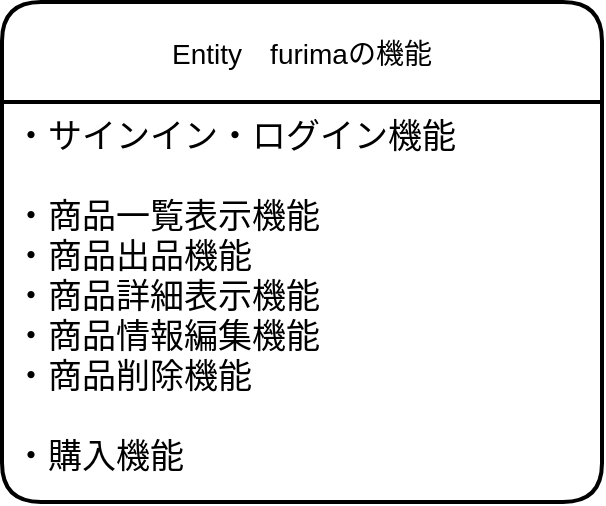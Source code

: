<mxfile>
    <diagram id="u80p-ayTwdbH3WpTv2oU" name="Entity">
        <mxGraphModel dx="576" dy="427" grid="1" gridSize="10" guides="1" tooltips="1" connect="1" arrows="1" fold="1" page="1" pageScale="1" pageWidth="827" pageHeight="1169" math="0" shadow="0">
            <root>
                <mxCell id="0"/>
                <mxCell id="1" parent="0"/>
                <mxCell id="2" value="Entity　furimaの機能" style="swimlane;childLayout=stackLayout;horizontal=1;startSize=50;horizontalStack=0;rounded=1;fontSize=14;fontStyle=0;strokeWidth=2;resizeParent=0;resizeLast=1;shadow=0;dashed=0;align=center;arcSize=13;" parent="1" vertex="1">
                    <mxGeometry x="40" y="40" width="300" height="250" as="geometry"/>
                </mxCell>
                <mxCell id="3" value="・サインイン・ログイン機能&#10;&#10;・商品一覧表示機能&#10;・商品出品機能&#10;・商品詳細表示機能&#10;・商品情報編集機能&#10;・商品削除機能&#10;&#10;・購入機能" style="align=left;strokeColor=none;fillColor=none;spacingLeft=4;fontSize=17;verticalAlign=top;resizable=0;rotatable=0;part=1;" parent="2" vertex="1">
                    <mxGeometry y="50" width="300" height="200" as="geometry"/>
                </mxCell>
            </root>
        </mxGraphModel>
    </diagram>
    <diagram id="ajYcTqNRA3o8H-Yhz0Ib" name="Modeling">
        <mxGraphModel dx="576" dy="427" grid="1" gridSize="10" guides="1" tooltips="1" connect="1" arrows="1" fold="1" page="1" pageScale="1" pageWidth="827" pageHeight="1169" math="0" shadow="0">
            <root>
                <mxCell id="0"/>
                <mxCell id="1" parent="0"/>
                <mxCell id="qkwNg7dG76oS9FlXofvR-5" value="商品に関する情報" style="swimlane;fontStyle=0;childLayout=stackLayout;horizontal=1;startSize=26;horizontalStack=0;resizeParent=1;resizeParentMax=0;resizeLast=0;collapsible=1;marginBottom=0;align=center;fontSize=14;" parent="1" vertex="1">
                    <mxGeometry x="20" y="320" width="140" height="236" as="geometry"/>
                </mxCell>
                <mxCell id="qkwNg7dG76oS9FlXofvR-6" value="・商品の画像" style="text;strokeColor=none;fillColor=none;spacingLeft=4;spacingRight=4;overflow=hidden;rotatable=0;points=[[0,0.5],[1,0.5]];portConstraint=eastwest;fontSize=12;" parent="qkwNg7dG76oS9FlXofvR-5" vertex="1">
                    <mxGeometry y="26" width="140" height="30" as="geometry"/>
                </mxCell>
                <mxCell id="qkwNg7dG76oS9FlXofvR-7" value="・商品名" style="text;strokeColor=none;fillColor=none;spacingLeft=4;spacingRight=4;overflow=hidden;rotatable=0;points=[[0,0.5],[1,0.5]];portConstraint=eastwest;fontSize=12;" parent="qkwNg7dG76oS9FlXofvR-5" vertex="1">
                    <mxGeometry y="56" width="140" height="30" as="geometry"/>
                </mxCell>
                <mxCell id="qkwNg7dG76oS9FlXofvR-8" value="・商品の説明" style="text;strokeColor=none;fillColor=none;spacingLeft=4;spacingRight=4;overflow=hidden;rotatable=0;points=[[0,0.5],[1,0.5]];portConstraint=eastwest;fontSize=12;" parent="qkwNg7dG76oS9FlXofvR-5" vertex="1">
                    <mxGeometry y="86" width="140" height="30" as="geometry"/>
                </mxCell>
                <mxCell id="LENb-nqJF43lTxPYflmF-16" value="・商品の詳細" style="text;strokeColor=none;fillColor=none;spacingLeft=4;spacingRight=4;overflow=hidden;rotatable=0;points=[[0,0.5],[1,0.5]];portConstraint=eastwest;fontSize=12;" parent="qkwNg7dG76oS9FlXofvR-5" vertex="1">
                    <mxGeometry y="116" width="140" height="30" as="geometry"/>
                </mxCell>
                <mxCell id="LENb-nqJF43lTxPYflmF-18" value="・配送について" style="text;strokeColor=none;fillColor=none;spacingLeft=4;spacingRight=4;overflow=hidden;rotatable=0;points=[[0,0.5],[1,0.5]];portConstraint=eastwest;fontSize=12;" parent="qkwNg7dG76oS9FlXofvR-5" vertex="1">
                    <mxGeometry y="146" width="140" height="30" as="geometry"/>
                </mxCell>
                <mxCell id="LENb-nqJF43lTxPYflmF-17" value="・販売価格" style="text;strokeColor=none;fillColor=none;spacingLeft=4;spacingRight=4;overflow=hidden;rotatable=0;points=[[0,0.5],[1,0.5]];portConstraint=eastwest;fontSize=12;" parent="qkwNg7dG76oS9FlXofvR-5" vertex="1">
                    <mxGeometry y="176" width="140" height="30" as="geometry"/>
                </mxCell>
                <mxCell id="r4GhOzaeNycmP1h9VSL2-1" value="・誰が出品したか" style="text;strokeColor=none;fillColor=none;spacingLeft=4;spacingRight=4;overflow=hidden;rotatable=0;points=[[0,0.5],[1,0.5]];portConstraint=eastwest;fontSize=12;rounded=1;shadow=0;glass=0;labelBackgroundColor=none;labelBorderColor=none;sketch=0;" parent="qkwNg7dG76oS9FlXofvR-5" vertex="1">
                    <mxGeometry y="206" width="140" height="30" as="geometry"/>
                </mxCell>
                <mxCell id="r4GhOzaeNycmP1h9VSL2-6" style="edgeStyle=none;rounded=0;sketch=0;jumpSize=6;html=1;strokeWidth=2;startArrow=ERone;startFill=0;endArrow=ERone;endFill=0;sourcePerimeterSpacing=0;targetPerimeterSpacing=100;" parent="1" edge="1">
                    <mxGeometry relative="1" as="geometry">
                        <mxPoint x="358" y="200" as="targetPoint"/>
                        <mxPoint x="358" y="310" as="sourcePoint"/>
                    </mxGeometry>
                </mxCell>
                <mxCell id="qkwNg7dG76oS9FlXofvR-9" value="購入に関する情報" style="swimlane;fontStyle=0;childLayout=stackLayout;horizontal=1;startSize=26;horizontalStack=0;resizeParent=1;resizeParentMax=0;resizeLast=0;collapsible=1;marginBottom=0;align=center;fontSize=14;" parent="1" vertex="1">
                    <mxGeometry x="300" y="320" width="160" height="86" as="geometry"/>
                </mxCell>
                <mxCell id="qkwNg7dG76oS9FlXofvR-10" value="・誰が購入したか" style="text;strokeColor=none;fillColor=none;spacingLeft=4;spacingRight=4;overflow=hidden;rotatable=0;points=[[0,0.5],[1,0.5]];portConstraint=eastwest;fontSize=12;" parent="qkwNg7dG76oS9FlXofvR-9" vertex="1">
                    <mxGeometry y="26" width="160" height="30" as="geometry"/>
                </mxCell>
                <mxCell id="qkwNg7dG76oS9FlXofvR-11" value="・何を購入したか" style="text;strokeColor=none;fillColor=none;spacingLeft=4;spacingRight=4;overflow=hidden;rotatable=0;points=[[0,0.5],[1,0.5]];portConstraint=eastwest;fontSize=12;" parent="qkwNg7dG76oS9FlXofvR-9" vertex="1">
                    <mxGeometry y="56" width="160" height="30" as="geometry"/>
                </mxCell>
                <mxCell id="LENb-nqJF43lTxPYflmF-8" value="ユーザーに関する情報" style="swimlane;fontStyle=0;childLayout=stackLayout;horizontal=1;startSize=26;horizontalStack=0;resizeParent=1;resizeParentMax=0;resizeLast=0;collapsible=1;marginBottom=0;align=center;fontSize=14;strokeColor=default;" parent="1" vertex="1">
                    <mxGeometry x="160" y="40" width="440" height="150" as="geometry"/>
                </mxCell>
                <mxCell id="LENb-nqJF43lTxPYflmF-9" value="・ニックネーム  " style="text;strokeColor=none;fillColor=none;spacingLeft=4;spacingRight=4;overflow=hidden;rotatable=0;points=[[0,0.5],[1,0.5]];portConstraint=eastwest;fontSize=12;" parent="LENb-nqJF43lTxPYflmF-8" vertex="1">
                    <mxGeometry y="26" width="440" height="30" as="geometry"/>
                </mxCell>
                <mxCell id="LENb-nqJF43lTxPYflmF-10" value="・メールアドレス" style="text;strokeColor=none;fillColor=none;spacingLeft=4;spacingRight=4;overflow=hidden;rotatable=0;points=[[0,0.5],[1,0.5]];portConstraint=eastwest;fontSize=12;" parent="LENb-nqJF43lTxPYflmF-8" vertex="1">
                    <mxGeometry y="56" width="440" height="30" as="geometry"/>
                </mxCell>
                <mxCell id="LENb-nqJF43lTxPYflmF-11" value="・パスワード" style="text;strokeColor=none;fillColor=none;spacingLeft=4;spacingRight=4;overflow=hidden;rotatable=0;points=[[0,0.5],[1,0.5]];portConstraint=eastwest;fontSize=12;" parent="LENb-nqJF43lTxPYflmF-8" vertex="1">
                    <mxGeometry y="86" width="440" height="30" as="geometry"/>
                </mxCell>
                <mxCell id="LENb-nqJF43lTxPYflmF-14" value="・本人確認用情報(全角漢字のフルネーム、全角カナのフルネーム、生年月日)" style="text;strokeColor=none;fillColor=none;spacingLeft=4;spacingRight=4;overflow=hidden;rotatable=0;points=[[0,0.5],[1,0.5]];portConstraint=eastwest;fontSize=12;" parent="LENb-nqJF43lTxPYflmF-8" vertex="1">
                    <mxGeometry y="116" width="440" height="34" as="geometry"/>
                </mxCell>
                <mxCell id="LENb-nqJF43lTxPYflmF-20" value="" style="endArrow=ERone;html=1;rounded=0;strokeWidth=2;startArrow=ERone;startFill=0;endFill=0;" parent="1" edge="1">
                    <mxGeometry relative="1" as="geometry">
                        <mxPoint x="170" y="340" as="sourcePoint"/>
                        <mxPoint x="290" y="340" as="targetPoint"/>
                    </mxGeometry>
                </mxCell>
                <mxCell id="LENb-nqJF43lTxPYflmF-24" value="ユーザーはいくつでも出品できる" style="rounded=1;whiteSpace=wrap;html=1;strokeColor=default;" parent="1" vertex="1">
                    <mxGeometry x="10" y="40" width="120" height="60" as="geometry"/>
                </mxCell>
                <mxCell id="LENb-nqJF43lTxPYflmF-25" value="1人のユーザーが１つの購入を行う" style="rounded=1;whiteSpace=wrap;html=1;strokeColor=default;" parent="1" vertex="1">
                    <mxGeometry x="220" y="220" width="120" height="60" as="geometry"/>
                </mxCell>
                <mxCell id="LENb-nqJF43lTxPYflmF-26" value="１つの商品につき、購入できるのは1回" style="rounded=1;whiteSpace=wrap;html=1;strokeColor=default;arcSize=24;" parent="1" vertex="1">
                    <mxGeometry x="170" y="370" width="120" height="90" as="geometry"/>
                </mxCell>
                <mxCell id="r4GhOzaeNycmP1h9VSL2-2" value="発送先に関する情報" style="swimlane;fontStyle=0;childLayout=stackLayout;horizontal=1;startSize=26;horizontalStack=0;resizeParent=1;resizeParentMax=0;resizeLast=0;collapsible=1;marginBottom=0;align=center;fontSize=14;rounded=0;shadow=0;glass=0;labelBackgroundColor=none;labelBorderColor=none;sketch=0;strokeColor=#FFFFFF;fillColor=none;" parent="1" vertex="1">
                    <mxGeometry x="600" y="320.0" width="160" height="236" as="geometry"/>
                </mxCell>
                <mxCell id="kMSeKHgyx4UJGdNnVYyd-2" value="・郵便番号" style="text;strokeColor=none;fillColor=none;spacingLeft=4;spacingRight=4;overflow=hidden;rotatable=0;points=[[0,0.5],[1,0.5]];portConstraint=eastwest;fontSize=12;rounded=0;shadow=0;glass=0;labelBackgroundColor=none;labelBorderColor=none;sketch=0;" parent="r4GhOzaeNycmP1h9VSL2-2" vertex="1">
                    <mxGeometry y="26" width="160" height="30" as="geometry"/>
                </mxCell>
                <mxCell id="kMSeKHgyx4UJGdNnVYyd-3" value="・県" style="text;strokeColor=none;fillColor=none;spacingLeft=4;spacingRight=4;overflow=hidden;rotatable=0;points=[[0,0.5],[1,0.5]];portConstraint=eastwest;fontSize=12;rounded=0;shadow=0;glass=0;labelBackgroundColor=none;labelBorderColor=none;sketch=0;" parent="r4GhOzaeNycmP1h9VSL2-2" vertex="1">
                    <mxGeometry y="56" width="160" height="30" as="geometry"/>
                </mxCell>
                <mxCell id="3e6zvLGFlQiDWiHvnFWK-1" value="・市区町村" style="text;strokeColor=none;fillColor=none;spacingLeft=4;spacingRight=4;overflow=hidden;rotatable=0;points=[[0,0.5],[1,0.5]];portConstraint=eastwest;fontSize=12;rounded=0;shadow=0;glass=0;labelBackgroundColor=none;labelBorderColor=none;sketch=0;" parent="r4GhOzaeNycmP1h9VSL2-2" vertex="1">
                    <mxGeometry y="86" width="160" height="30" as="geometry"/>
                </mxCell>
                <mxCell id="3e6zvLGFlQiDWiHvnFWK-2" value="・番地" style="text;strokeColor=none;fillColor=none;spacingLeft=4;spacingRight=4;overflow=hidden;rotatable=0;points=[[0,0.5],[1,0.5]];portConstraint=eastwest;fontSize=12;rounded=0;shadow=0;glass=0;labelBackgroundColor=none;labelBorderColor=none;sketch=0;" parent="r4GhOzaeNycmP1h9VSL2-2" vertex="1">
                    <mxGeometry y="116" width="160" height="30" as="geometry"/>
                </mxCell>
                <mxCell id="3e6zvLGFlQiDWiHvnFWK-3" value="・建物名" style="text;strokeColor=none;fillColor=none;spacingLeft=4;spacingRight=4;overflow=hidden;rotatable=0;points=[[0,0.5],[1,0.5]];portConstraint=eastwest;fontSize=12;rounded=0;shadow=0;glass=0;labelBackgroundColor=none;labelBorderColor=none;sketch=0;" parent="r4GhOzaeNycmP1h9VSL2-2" vertex="1">
                    <mxGeometry y="146" width="160" height="30" as="geometry"/>
                </mxCell>
                <mxCell id="2mdVQD4Sa7vOfAi8INph-1" value="・電話番号" style="text;strokeColor=none;fillColor=none;spacingLeft=4;spacingRight=4;overflow=hidden;rotatable=0;points=[[0,0.5],[1,0.5]];portConstraint=eastwest;fontSize=12;rounded=0;shadow=0;glass=0;labelBackgroundColor=none;labelBorderColor=none;sketch=0;" parent="r4GhOzaeNycmP1h9VSL2-2" vertex="1">
                    <mxGeometry y="176" width="160" height="30" as="geometry"/>
                </mxCell>
                <mxCell id="r4GhOzaeNycmP1h9VSL2-3" value="・どの購入に使われたか" style="text;strokeColor=none;fillColor=none;spacingLeft=4;spacingRight=4;overflow=hidden;rotatable=0;points=[[0,0.5],[1,0.5]];portConstraint=eastwest;fontSize=12;rounded=1;shadow=0;glass=0;labelBackgroundColor=none;labelBorderColor=none;sketch=0;" parent="r4GhOzaeNycmP1h9VSL2-2" vertex="1">
                    <mxGeometry y="206" width="160" height="30" as="geometry"/>
                </mxCell>
                <mxCell id="r4GhOzaeNycmP1h9VSL2-8" value="" style="endArrow=ERmany;html=1;rounded=0;sketch=0;strokeWidth=2;sourcePerimeterSpacing=0;targetPerimeterSpacing=100;jumpSize=6;startArrow=ERone;startFill=0;endFill=0;" parent="1" edge="1">
                    <mxGeometry relative="1" as="geometry">
                        <mxPoint x="150" y="120" as="sourcePoint"/>
                        <mxPoint x="80" y="310" as="targetPoint"/>
                        <Array as="points">
                            <mxPoint x="80" y="120"/>
                        </Array>
                    </mxGeometry>
                </mxCell>
                <mxCell id="2mdVQD4Sa7vOfAi8INph-4" value="" style="endArrow=ERone;html=1;rounded=0;strokeWidth=2;startArrow=ERone;startFill=0;endFill=0;" parent="1" edge="1">
                    <mxGeometry relative="1" as="geometry">
                        <mxPoint x="470" y="340" as="sourcePoint"/>
                        <mxPoint x="590" y="340" as="targetPoint"/>
                    </mxGeometry>
                </mxCell>
                <mxCell id="2mdVQD4Sa7vOfAi8INph-5" value="１つの商品の&lt;br&gt;発送先は１つ" style="rounded=1;whiteSpace=wrap;html=1;shadow=0;glass=0;labelBackgroundColor=none;labelBorderColor=none;sketch=0;strokeColor=#FFFFFF;fillColor=none;" parent="1" vertex="1">
                    <mxGeometry x="480" y="370" width="110" height="75" as="geometry"/>
                </mxCell>
            </root>
        </mxGraphModel>
    </diagram>
    <diagram id="jQ3FpCkNqDATETi3uY97" name="ER図">
        <mxGraphModel dx="823" dy="610" grid="1" gridSize="10" guides="1" tooltips="1" connect="1" arrows="1" fold="1" page="1" pageScale="1" pageWidth="827" pageHeight="1169" math="0" shadow="0">
            <root>
                <mxCell id="0"/>
                <mxCell id="1" parent="0"/>
                <mxCell id="UVH5HTVcYd2Nzba0NeLz-1" value="users" style="swimlane;fontStyle=0;childLayout=stackLayout;horizontal=1;startSize=26;horizontalStack=0;resizeParent=1;resizeParentMax=0;resizeLast=0;collapsible=1;marginBottom=0;align=center;fontSize=14;strokeColor=#29b6f2;fillColor=#1ba1e2;fontColor=#ffffff;swimlaneFillColor=#000000;rounded=1;glass=0;shadow=0;swimlaneLine=1;arcSize=17;" parent="1" vertex="1">
                    <mxGeometry x="40" y="40" width="200" height="296" as="geometry"/>
                </mxCell>
                <mxCell id="UVH5HTVcYd2Nzba0NeLz-2" value="- nickname" style="text;strokeColor=none;fillColor=none;spacingLeft=4;spacingRight=4;overflow=hidden;rotatable=0;points=[[0,0.5],[1,0.5]];portConstraint=eastwest;fontSize=12;labelBorderColor=none;labelBackgroundColor=none;" parent="UVH5HTVcYd2Nzba0NeLz-1" vertex="1">
                    <mxGeometry y="26" width="200" height="30" as="geometry"/>
                </mxCell>
                <mxCell id="UVH5HTVcYd2Nzba0NeLz-3" value="- email" style="text;strokeColor=none;fillColor=none;spacingLeft=4;spacingRight=4;overflow=hidden;rotatable=0;points=[[0,0.5],[1,0.5]];portConstraint=eastwest;fontSize=12;" parent="UVH5HTVcYd2Nzba0NeLz-1" vertex="1">
                    <mxGeometry y="56" width="200" height="30" as="geometry"/>
                </mxCell>
                <mxCell id="UVH5HTVcYd2Nzba0NeLz-4" value="- password" style="text;strokeColor=none;fillColor=none;spacingLeft=4;spacingRight=4;overflow=hidden;rotatable=0;points=[[0,0.5],[1,0.5]];portConstraint=eastwest;fontSize=12;" parent="UVH5HTVcYd2Nzba0NeLz-1" vertex="1">
                    <mxGeometry y="86" width="200" height="30" as="geometry"/>
                </mxCell>
                <mxCell id="1DO2acM9uqTbTCrszdwD-1" value="- encrypted_password" style="text;strokeColor=none;fillColor=none;spacingLeft=4;spacingRight=4;overflow=hidden;rotatable=0;points=[[0,0.5],[1,0.5]];portConstraint=eastwest;fontSize=12;labelBackgroundColor=none;labelBorderColor=none;sketch=1;" parent="UVH5HTVcYd2Nzba0NeLz-1" vertex="1">
                    <mxGeometry y="116" width="200" height="30" as="geometry"/>
                </mxCell>
                <mxCell id="1DO2acM9uqTbTCrszdwD-2" value="- chinese_character_family_name" style="text;strokeColor=none;fillColor=none;spacingLeft=4;spacingRight=4;overflow=hidden;rotatable=0;points=[[0,0.5],[1,0.5]];portConstraint=eastwest;fontSize=12;labelBackgroundColor=none;labelBorderColor=none;sketch=1;" parent="UVH5HTVcYd2Nzba0NeLz-1" vertex="1">
                    <mxGeometry y="146" width="200" height="30" as="geometry"/>
                </mxCell>
                <mxCell id="1DO2acM9uqTbTCrszdwD-3" value="- chinese_character_first_name" style="text;strokeColor=none;fillColor=none;spacingLeft=4;spacingRight=4;overflow=hidden;rotatable=0;points=[[0,0.5],[1,0.5]];portConstraint=eastwest;fontSize=12;labelBackgroundColor=none;labelBorderColor=none;sketch=1;" parent="UVH5HTVcYd2Nzba0NeLz-1" vertex="1">
                    <mxGeometry y="176" width="200" height="30" as="geometry"/>
                </mxCell>
                <mxCell id="1DO2acM9uqTbTCrszdwD-4" value="- katakana_family_name" style="text;strokeColor=none;fillColor=none;spacingLeft=4;spacingRight=4;overflow=hidden;rotatable=0;points=[[0,0.5],[1,0.5]];portConstraint=eastwest;fontSize=12;labelBackgroundColor=none;labelBorderColor=none;sketch=1;" parent="UVH5HTVcYd2Nzba0NeLz-1" vertex="1">
                    <mxGeometry y="206" width="200" height="30" as="geometry"/>
                </mxCell>
                <mxCell id="1DO2acM9uqTbTCrszdwD-5" value="- katakana_first_name" style="text;strokeColor=none;fillColor=none;spacingLeft=4;spacingRight=4;overflow=hidden;rotatable=0;points=[[0,0.5],[1,0.5]];portConstraint=eastwest;fontSize=12;labelBackgroundColor=none;labelBorderColor=none;sketch=1;" parent="UVH5HTVcYd2Nzba0NeLz-1" vertex="1">
                    <mxGeometry y="236" width="200" height="30" as="geometry"/>
                </mxCell>
                <mxCell id="1DO2acM9uqTbTCrszdwD-7" value="- date_of_birth" style="text;strokeColor=none;fillColor=none;spacingLeft=4;spacingRight=4;overflow=hidden;rotatable=0;points=[[0,0.5],[1,0.5]];portConstraint=eastwest;fontSize=12;labelBackgroundColor=none;labelBorderColor=none;sketch=1;" parent="UVH5HTVcYd2Nzba0NeLz-1" vertex="1">
                    <mxGeometry y="266" width="200" height="30" as="geometry"/>
                </mxCell>
                <mxCell id="UVH5HTVcYd2Nzba0NeLz-5" value="items" style="swimlane;fontStyle=0;childLayout=stackLayout;horizontal=1;startSize=26;horizontalStack=0;resizeParent=1;resizeParentMax=0;resizeLast=0;collapsible=1;marginBottom=0;align=center;fontSize=14;strokeColor=#006EAF;fillColor=#1ba1e2;fontColor=#ffffff;swimlaneFillColor=#050505;rounded=1;arcSize=24;" parent="1" vertex="1">
                    <mxGeometry x="480" y="40" width="160" height="296" as="geometry"/>
                </mxCell>
                <mxCell id="UVH5HTVcYd2Nzba0NeLz-7" value="- title" style="text;strokeColor=none;fillColor=none;spacingLeft=4;spacingRight=4;overflow=hidden;rotatable=0;points=[[0,0.5],[1,0.5]];portConstraint=eastwest;fontSize=12;" parent="UVH5HTVcYd2Nzba0NeLz-5" vertex="1">
                    <mxGeometry y="26" width="160" height="30" as="geometry"/>
                </mxCell>
                <mxCell id="UVH5HTVcYd2Nzba0NeLz-8" value="- details" style="text;strokeColor=none;fillColor=none;spacingLeft=4;spacingRight=4;overflow=hidden;rotatable=0;points=[[0,0.5],[1,0.5]];portConstraint=eastwest;fontSize=12;" parent="UVH5HTVcYd2Nzba0NeLz-5" vertex="1">
                    <mxGeometry y="56" width="160" height="30" as="geometry"/>
                </mxCell>
                <mxCell id="1DO2acM9uqTbTCrszdwD-9" value="- category_id" style="text;strokeColor=none;fillColor=none;spacingLeft=4;spacingRight=4;overflow=hidden;rotatable=0;points=[[0,0.5],[1,0.5]];portConstraint=eastwest;fontSize=12;labelBackgroundColor=none;labelBorderColor=none;sketch=1;" parent="UVH5HTVcYd2Nzba0NeLz-5" vertex="1">
                    <mxGeometry y="86" width="160" height="30" as="geometry"/>
                </mxCell>
                <mxCell id="1DO2acM9uqTbTCrszdwD-10" value="- condition_id" style="text;strokeColor=none;fillColor=none;spacingLeft=4;spacingRight=4;overflow=hidden;rotatable=0;points=[[0,0.5],[1,0.5]];portConstraint=eastwest;fontSize=12;labelBackgroundColor=none;labelBorderColor=none;sketch=1;" parent="UVH5HTVcYd2Nzba0NeLz-5" vertex="1">
                    <mxGeometry y="116" width="160" height="30" as="geometry"/>
                </mxCell>
                <mxCell id="1DO2acM9uqTbTCrszdwD-11" value="- shipping_fee_id" style="text;strokeColor=none;fillColor=none;spacingLeft=4;spacingRight=4;overflow=hidden;rotatable=0;points=[[0,0.5],[1,0.5]];portConstraint=eastwest;fontSize=12;labelBackgroundColor=none;labelBorderColor=none;sketch=1;" parent="UVH5HTVcYd2Nzba0NeLz-5" vertex="1">
                    <mxGeometry y="146" width="160" height="30" as="geometry"/>
                </mxCell>
                <mxCell id="1DO2acM9uqTbTCrszdwD-12" value="- shipping_source_id" style="text;strokeColor=none;fillColor=none;spacingLeft=4;spacingRight=4;overflow=hidden;rotatable=0;points=[[0,0.5],[1,0.5]];portConstraint=eastwest;fontSize=12;labelBackgroundColor=none;labelBorderColor=none;sketch=1;" parent="UVH5HTVcYd2Nzba0NeLz-5" vertex="1">
                    <mxGeometry y="176" width="160" height="30" as="geometry"/>
                </mxCell>
                <mxCell id="1DO2acM9uqTbTCrszdwD-13" value="- shipping_time_id" style="text;strokeColor=none;fillColor=none;spacingLeft=4;spacingRight=4;overflow=hidden;rotatable=0;points=[[0,0.5],[1,0.5]];portConstraint=eastwest;fontSize=12;labelBackgroundColor=none;labelBorderColor=none;sketch=1;" parent="UVH5HTVcYd2Nzba0NeLz-5" vertex="1">
                    <mxGeometry y="206" width="160" height="30" as="geometry"/>
                </mxCell>
                <mxCell id="1DO2acM9uqTbTCrszdwD-14" value="- price" style="text;strokeColor=none;fillColor=none;spacingLeft=4;spacingRight=4;overflow=hidden;rotatable=0;points=[[0,0.5],[1,0.5]];portConstraint=eastwest;fontSize=12;labelBackgroundColor=none;labelBorderColor=none;sketch=1;" parent="UVH5HTVcYd2Nzba0NeLz-5" vertex="1">
                    <mxGeometry y="236" width="160" height="30" as="geometry"/>
                </mxCell>
                <mxCell id="1DO2acM9uqTbTCrszdwD-15" value="- user" style="text;strokeColor=none;fillColor=none;spacingLeft=4;spacingRight=4;overflow=hidden;rotatable=0;points=[[0,0.5],[1,0.5]];portConstraint=eastwest;fontSize=12;labelBackgroundColor=none;labelBorderColor=none;sketch=1;" parent="UVH5HTVcYd2Nzba0NeLz-5" vertex="1">
                    <mxGeometry y="266" width="160" height="30" as="geometry"/>
                </mxCell>
                <mxCell id="UVH5HTVcYd2Nzba0NeLz-9" value="orders" style="swimlane;fontStyle=0;childLayout=stackLayout;horizontal=1;startSize=26;horizontalStack=0;resizeParent=1;resizeParentMax=0;resizeLast=0;collapsible=1;marginBottom=0;align=center;fontSize=14;strokeColor=#006EAF;fillColor=#1ba1e2;fontColor=#ffffff;rounded=1;swimlaneFillColor=default;" parent="1" vertex="1">
                    <mxGeometry x="40" y="434" width="160" height="86" as="geometry"/>
                </mxCell>
                <mxCell id="1DO2acM9uqTbTCrszdwD-23" value="- user" style="text;strokeColor=none;fillColor=none;spacingLeft=4;spacingRight=4;overflow=hidden;rotatable=0;points=[[0,0.5],[1,0.5]];portConstraint=eastwest;fontSize=12;labelBackgroundColor=none;labelBorderColor=none;sketch=1;" parent="UVH5HTVcYd2Nzba0NeLz-9" vertex="1">
                    <mxGeometry y="26" width="160" height="30" as="geometry"/>
                </mxCell>
                <mxCell id="1DO2acM9uqTbTCrszdwD-22" value="- item" style="text;strokeColor=none;fillColor=none;spacingLeft=4;spacingRight=4;overflow=hidden;rotatable=0;points=[[0,0.5],[1,0.5]];portConstraint=eastwest;fontSize=12;labelBackgroundColor=none;labelBorderColor=none;sketch=1;" parent="UVH5HTVcYd2Nzba0NeLz-9" vertex="1">
                    <mxGeometry y="56" width="160" height="30" as="geometry"/>
                </mxCell>
                <mxCell id="1DO2acM9uqTbTCrszdwD-24" value="" style="endArrow=ERmany;html=1;strokeWidth=2;startArrow=ERone;startFill=0;endFill=0;rounded=0;targetPerimeterSpacing=100;jumpSize=6;sourcePerimeterSpacing=0;" parent="1" edge="1">
                    <mxGeometry relative="1" as="geometry">
                        <mxPoint x="250" y="160" as="sourcePoint"/>
                        <mxPoint x="470" y="160" as="targetPoint"/>
                    </mxGeometry>
                </mxCell>
                <mxCell id="vTsRJj5_xsc_Gd6nLk20-1" value="addresses" style="swimlane;fontStyle=0;childLayout=stackLayout;horizontal=1;startSize=26;horizontalStack=0;resizeParent=1;resizeParentMax=0;resizeLast=0;collapsible=1;marginBottom=0;align=center;fontSize=14;rounded=1;shadow=0;glass=0;labelBackgroundColor=none;labelBorderColor=none;sketch=0;strokeColor=#006EAF;fillColor=#1ba1e2;fontColor=#ffffff;swimlaneFillColor=#050505;arcSize=26;" parent="1" vertex="1">
                    <mxGeometry x="480" y="380" width="160" height="236" as="geometry"/>
                </mxCell>
                <mxCell id="1DO2acM9uqTbTCrszdwD-16" value="- post_code" style="text;strokeColor=none;fillColor=none;spacingLeft=4;spacingRight=4;overflow=hidden;rotatable=0;points=[[0,0.5],[1,0.5]];portConstraint=eastwest;fontSize=12;labelBackgroundColor=none;labelBorderColor=none;sketch=1;" parent="vTsRJj5_xsc_Gd6nLk20-1" vertex="1">
                    <mxGeometry y="26" width="160" height="30" as="geometry"/>
                </mxCell>
                <mxCell id="1DO2acM9uqTbTCrszdwD-17" value="- prefecture" style="text;strokeColor=none;fillColor=none;spacingLeft=4;spacingRight=4;overflow=hidden;rotatable=0;points=[[0,0.5],[1,0.5]];portConstraint=eastwest;fontSize=12;labelBackgroundColor=none;labelBorderColor=none;sketch=1;" parent="vTsRJj5_xsc_Gd6nLk20-1" vertex="1">
                    <mxGeometry y="56" width="160" height="30" as="geometry"/>
                </mxCell>
                <mxCell id="1DO2acM9uqTbTCrszdwD-18" value="- municipalities" style="text;strokeColor=none;fillColor=none;spacingLeft=4;spacingRight=4;overflow=hidden;rotatable=0;points=[[0,0.5],[1,0.5]];portConstraint=eastwest;fontSize=12;labelBackgroundColor=none;labelBorderColor=none;sketch=1;" parent="vTsRJj5_xsc_Gd6nLk20-1" vertex="1">
                    <mxGeometry y="86" width="160" height="30" as="geometry"/>
                </mxCell>
                <mxCell id="1DO2acM9uqTbTCrszdwD-19" value="- street_address" style="text;strokeColor=none;fillColor=none;spacingLeft=4;spacingRight=4;overflow=hidden;rotatable=0;points=[[0,0.5],[1,0.5]];portConstraint=eastwest;fontSize=12;labelBackgroundColor=none;labelBorderColor=none;sketch=1;" parent="vTsRJj5_xsc_Gd6nLk20-1" vertex="1">
                    <mxGeometry y="116" width="160" height="30" as="geometry"/>
                </mxCell>
                <mxCell id="1DO2acM9uqTbTCrszdwD-20" value="- building_name" style="text;strokeColor=none;fillColor=none;spacingLeft=4;spacingRight=4;overflow=hidden;rotatable=0;points=[[0,0.5],[1,0.5]];portConstraint=eastwest;fontSize=12;labelBackgroundColor=none;labelBorderColor=none;sketch=1;" parent="vTsRJj5_xsc_Gd6nLk20-1" vertex="1">
                    <mxGeometry y="146" width="160" height="30" as="geometry"/>
                </mxCell>
                <mxCell id="1DO2acM9uqTbTCrszdwD-21" value="- telephone_number" style="text;strokeColor=none;fillColor=none;spacingLeft=4;spacingRight=4;overflow=hidden;rotatable=0;points=[[0,0.5],[1,0.5]];portConstraint=eastwest;fontSize=12;labelBackgroundColor=none;labelBorderColor=none;sketch=1;" parent="vTsRJj5_xsc_Gd6nLk20-1" vertex="1">
                    <mxGeometry y="176" width="160" height="30" as="geometry"/>
                </mxCell>
                <mxCell id="vTsRJj5_xsc_Gd6nLk20-5" value="- order" style="text;strokeColor=none;fillColor=none;spacingLeft=4;spacingRight=4;overflow=hidden;rotatable=0;points=[[0,0.5],[1,0.5]];portConstraint=eastwest;fontSize=12;rounded=1;shadow=0;glass=0;labelBackgroundColor=none;labelBorderColor=none;sketch=0;" parent="vTsRJj5_xsc_Gd6nLk20-1" vertex="1">
                    <mxGeometry y="206" width="160" height="30" as="geometry"/>
                </mxCell>
                <mxCell id="gr2askyz2ybm-updhD5a-1" value="" style="endArrow=ERone;html=1;strokeWidth=2;startArrow=ERone;startFill=0;endFill=0;rounded=0;targetPerimeterSpacing=100;jumpSize=6;sourcePerimeterSpacing=0;entryX=0.5;entryY=0;entryDx=0;entryDy=0;exitX=0.395;exitY=1.006;exitDx=0;exitDy=0;exitPerimeter=0;" parent="1" target="UVH5HTVcYd2Nzba0NeLz-9" edge="1" source="1DO2acM9uqTbTCrszdwD-7">
                    <mxGeometry relative="1" as="geometry">
                        <mxPoint x="120" y="400" as="sourcePoint"/>
                        <mxPoint x="119.23" y="470" as="targetPoint"/>
                    </mxGeometry>
                </mxCell>
                <mxCell id="gr2askyz2ybm-updhD5a-4" value="" style="endArrow=ERone;html=1;strokeWidth=2;startArrow=ERone;startFill=0;endFill=0;rounded=0;targetPerimeterSpacing=100;jumpSize=6;sourcePerimeterSpacing=0;entryX=0;entryY=0.5;entryDx=0;entryDy=0;exitX=1;exitY=0.5;exitDx=0;exitDy=0;" parent="1" target="1DO2acM9uqTbTCrszdwD-16" edge="1" source="1DO2acM9uqTbTCrszdwD-23">
                    <mxGeometry relative="1" as="geometry">
                        <mxPoint x="200" y="560" as="sourcePoint"/>
                        <mxPoint x="340" y="561" as="targetPoint"/>
                    </mxGeometry>
                </mxCell>
                <mxCell id="gr2askyz2ybm-updhD5a-8" value="" style="endArrow=ERone;html=1;strokeWidth=2;startArrow=ERone;startFill=0;endFill=0;rounded=0;targetPerimeterSpacing=100;jumpSize=6;sourcePerimeterSpacing=0;entryX=0;entryY=0.5;entryDx=0;entryDy=0;exitX=1;exitY=0;exitDx=0;exitDy=0;" parent="1" target="1DO2acM9uqTbTCrszdwD-15" edge="1" source="UVH5HTVcYd2Nzba0NeLz-9">
                    <mxGeometry relative="1" as="geometry">
                        <mxPoint x="200" y="520" as="sourcePoint"/>
                        <mxPoint x="350" y="390" as="targetPoint"/>
                    </mxGeometry>
                </mxCell>
            </root>
        </mxGraphModel>
    </diagram>
</mxfile>